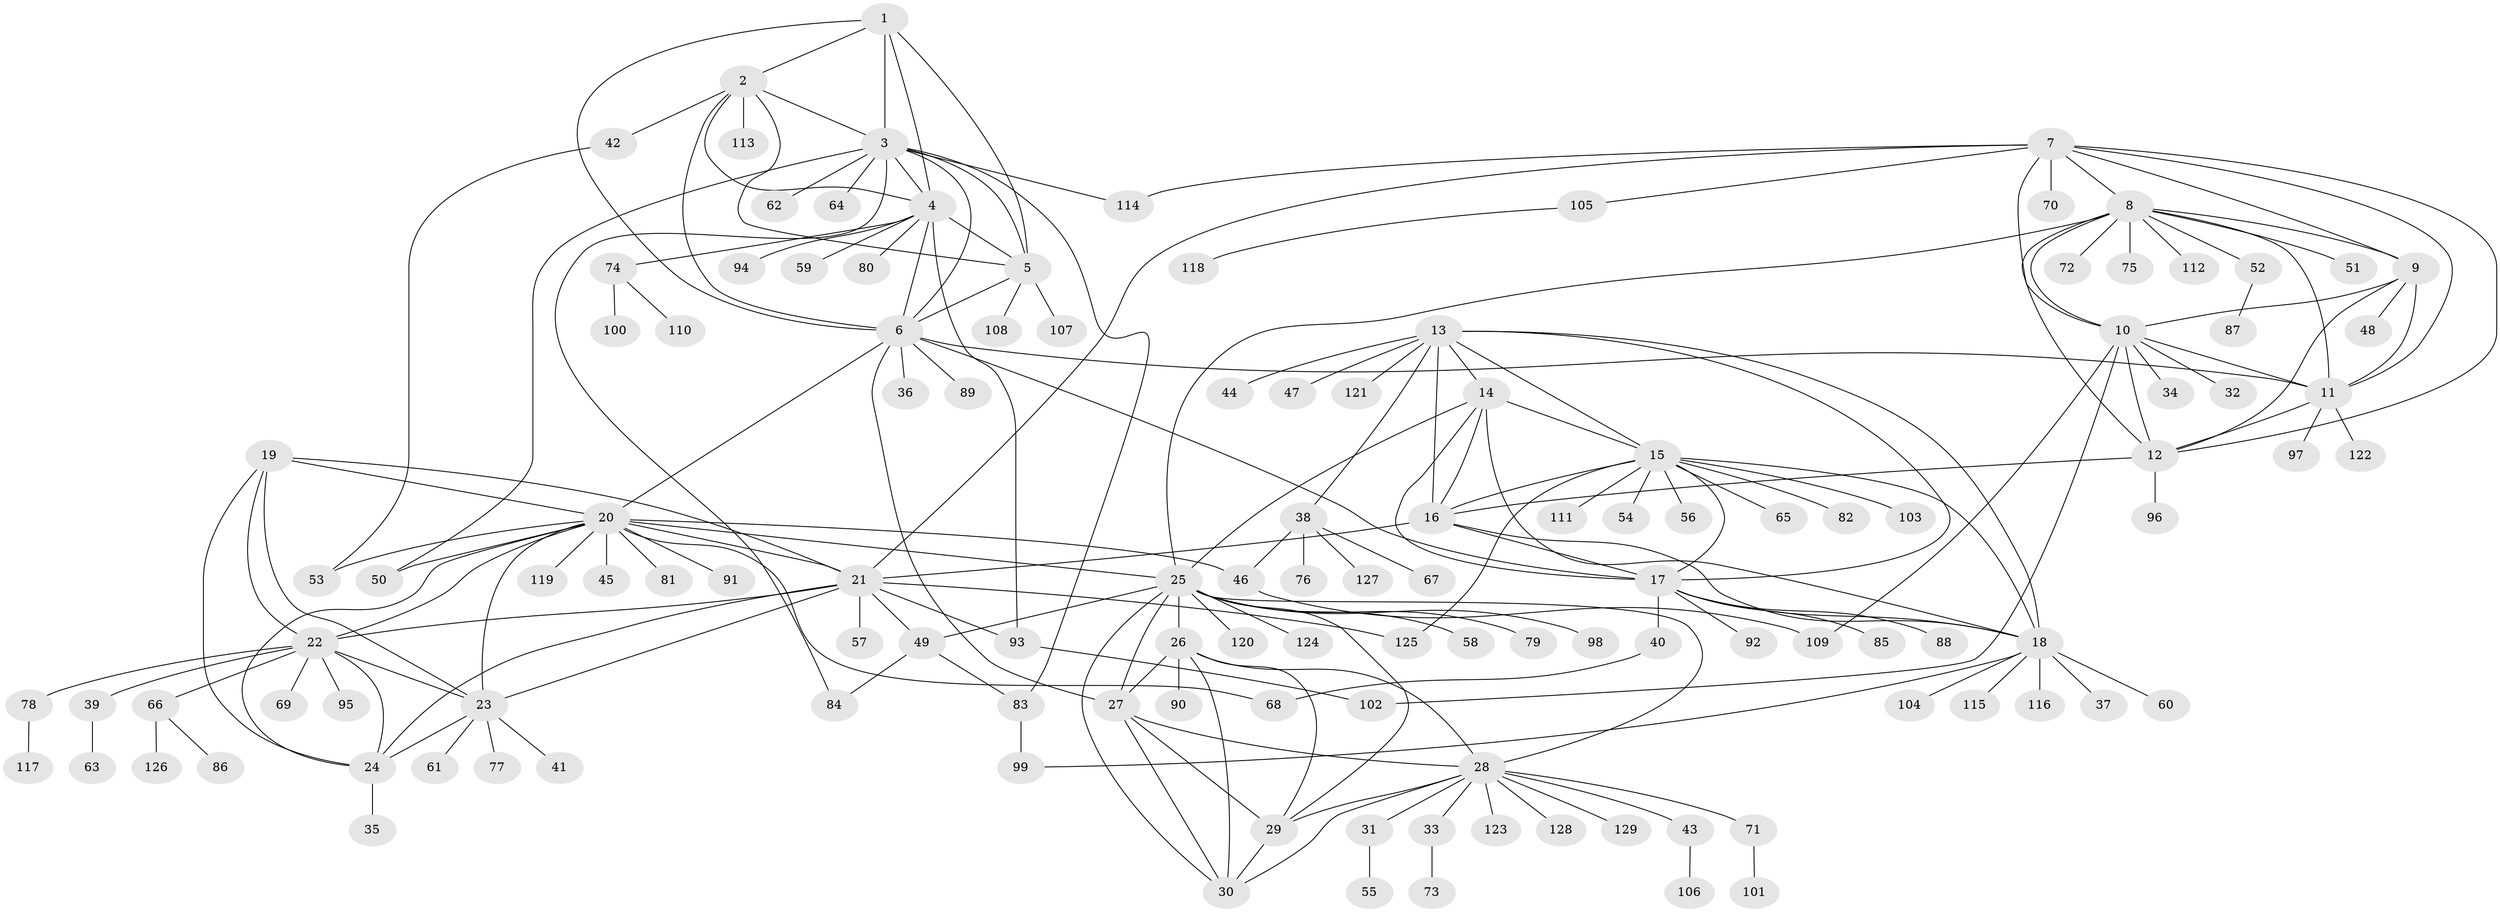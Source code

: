// Generated by graph-tools (version 1.1) at 2025/15/03/09/25 04:15:46]
// undirected, 129 vertices, 197 edges
graph export_dot {
graph [start="1"]
  node [color=gray90,style=filled];
  1;
  2;
  3;
  4;
  5;
  6;
  7;
  8;
  9;
  10;
  11;
  12;
  13;
  14;
  15;
  16;
  17;
  18;
  19;
  20;
  21;
  22;
  23;
  24;
  25;
  26;
  27;
  28;
  29;
  30;
  31;
  32;
  33;
  34;
  35;
  36;
  37;
  38;
  39;
  40;
  41;
  42;
  43;
  44;
  45;
  46;
  47;
  48;
  49;
  50;
  51;
  52;
  53;
  54;
  55;
  56;
  57;
  58;
  59;
  60;
  61;
  62;
  63;
  64;
  65;
  66;
  67;
  68;
  69;
  70;
  71;
  72;
  73;
  74;
  75;
  76;
  77;
  78;
  79;
  80;
  81;
  82;
  83;
  84;
  85;
  86;
  87;
  88;
  89;
  90;
  91;
  92;
  93;
  94;
  95;
  96;
  97;
  98;
  99;
  100;
  101;
  102;
  103;
  104;
  105;
  106;
  107;
  108;
  109;
  110;
  111;
  112;
  113;
  114;
  115;
  116;
  117;
  118;
  119;
  120;
  121;
  122;
  123;
  124;
  125;
  126;
  127;
  128;
  129;
  1 -- 2;
  1 -- 3;
  1 -- 4;
  1 -- 5;
  1 -- 6;
  2 -- 3;
  2 -- 4;
  2 -- 5;
  2 -- 6;
  2 -- 42;
  2 -- 113;
  3 -- 4;
  3 -- 5;
  3 -- 6;
  3 -- 50;
  3 -- 62;
  3 -- 64;
  3 -- 83;
  3 -- 84;
  3 -- 114;
  4 -- 5;
  4 -- 6;
  4 -- 59;
  4 -- 74;
  4 -- 80;
  4 -- 93;
  4 -- 94;
  5 -- 6;
  5 -- 107;
  5 -- 108;
  6 -- 11;
  6 -- 17;
  6 -- 20;
  6 -- 27;
  6 -- 36;
  6 -- 89;
  7 -- 8;
  7 -- 9;
  7 -- 10;
  7 -- 11;
  7 -- 12;
  7 -- 21;
  7 -- 70;
  7 -- 105;
  7 -- 114;
  8 -- 9;
  8 -- 10;
  8 -- 11;
  8 -- 12;
  8 -- 25;
  8 -- 51;
  8 -- 52;
  8 -- 72;
  8 -- 75;
  8 -- 112;
  9 -- 10;
  9 -- 11;
  9 -- 12;
  9 -- 48;
  10 -- 11;
  10 -- 12;
  10 -- 32;
  10 -- 34;
  10 -- 102;
  10 -- 109;
  11 -- 12;
  11 -- 97;
  11 -- 122;
  12 -- 16;
  12 -- 96;
  13 -- 14;
  13 -- 15;
  13 -- 16;
  13 -- 17;
  13 -- 18;
  13 -- 38;
  13 -- 44;
  13 -- 47;
  13 -- 121;
  14 -- 15;
  14 -- 16;
  14 -- 17;
  14 -- 18;
  14 -- 25;
  15 -- 16;
  15 -- 17;
  15 -- 18;
  15 -- 54;
  15 -- 56;
  15 -- 65;
  15 -- 82;
  15 -- 103;
  15 -- 111;
  15 -- 125;
  16 -- 17;
  16 -- 18;
  16 -- 21;
  17 -- 18;
  17 -- 40;
  17 -- 85;
  17 -- 88;
  17 -- 92;
  18 -- 37;
  18 -- 60;
  18 -- 99;
  18 -- 104;
  18 -- 115;
  18 -- 116;
  19 -- 20;
  19 -- 21;
  19 -- 22;
  19 -- 23;
  19 -- 24;
  20 -- 21;
  20 -- 22;
  20 -- 23;
  20 -- 24;
  20 -- 25;
  20 -- 45;
  20 -- 46;
  20 -- 50;
  20 -- 53;
  20 -- 68;
  20 -- 81;
  20 -- 91;
  20 -- 119;
  21 -- 22;
  21 -- 23;
  21 -- 24;
  21 -- 49;
  21 -- 57;
  21 -- 93;
  21 -- 125;
  22 -- 23;
  22 -- 24;
  22 -- 39;
  22 -- 66;
  22 -- 69;
  22 -- 78;
  22 -- 95;
  23 -- 24;
  23 -- 41;
  23 -- 61;
  23 -- 77;
  24 -- 35;
  25 -- 26;
  25 -- 27;
  25 -- 28;
  25 -- 29;
  25 -- 30;
  25 -- 49;
  25 -- 58;
  25 -- 79;
  25 -- 98;
  25 -- 120;
  25 -- 124;
  26 -- 27;
  26 -- 28;
  26 -- 29;
  26 -- 30;
  26 -- 90;
  27 -- 28;
  27 -- 29;
  27 -- 30;
  28 -- 29;
  28 -- 30;
  28 -- 31;
  28 -- 33;
  28 -- 43;
  28 -- 71;
  28 -- 123;
  28 -- 128;
  28 -- 129;
  29 -- 30;
  31 -- 55;
  33 -- 73;
  38 -- 46;
  38 -- 67;
  38 -- 76;
  38 -- 127;
  39 -- 63;
  40 -- 68;
  42 -- 53;
  43 -- 106;
  46 -- 109;
  49 -- 83;
  49 -- 84;
  52 -- 87;
  66 -- 86;
  66 -- 126;
  71 -- 101;
  74 -- 100;
  74 -- 110;
  78 -- 117;
  83 -- 99;
  93 -- 102;
  105 -- 118;
}

